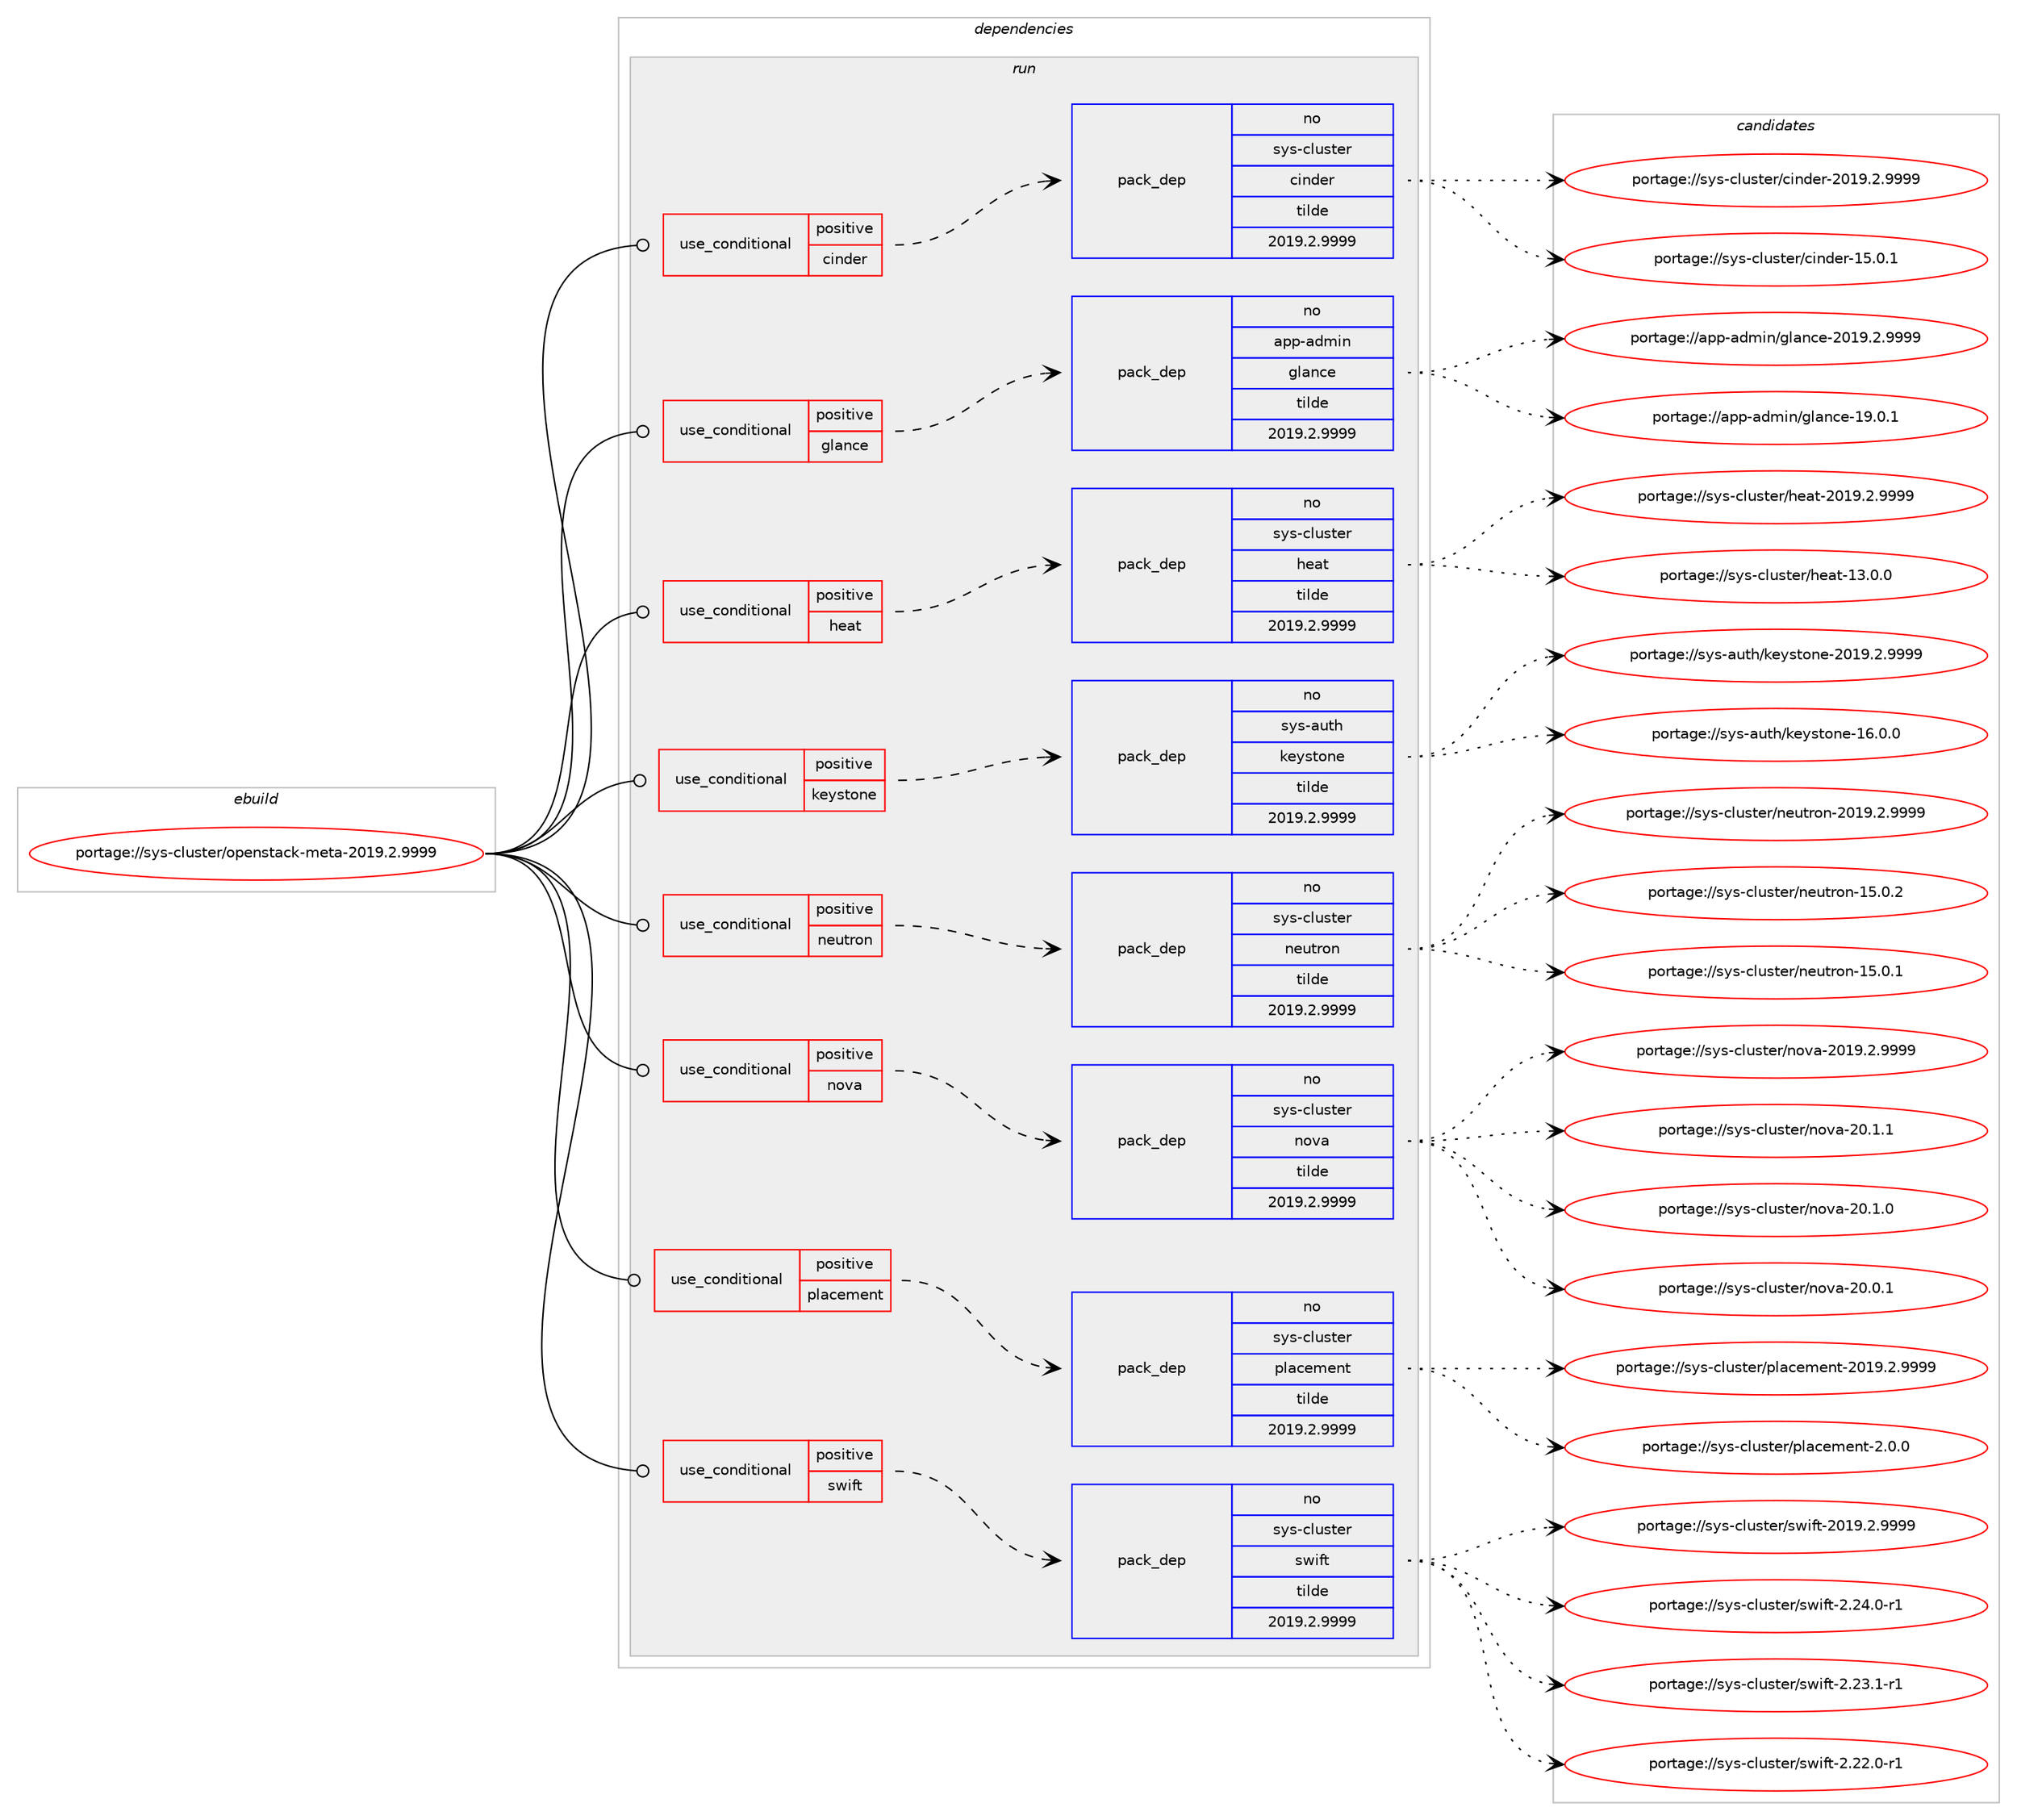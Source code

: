 digraph prolog {

# *************
# Graph options
# *************

newrank=true;
concentrate=true;
compound=true;
graph [rankdir=LR,fontname=Helvetica,fontsize=10,ranksep=1.5];#, ranksep=2.5, nodesep=0.2];
edge  [arrowhead=vee];
node  [fontname=Helvetica,fontsize=10];

# **********
# The ebuild
# **********

subgraph cluster_leftcol {
color=gray;
rank=same;
label=<<i>ebuild</i>>;
id [label="portage://sys-cluster/openstack-meta-2019.2.9999", color=red, width=4, href="../sys-cluster/openstack-meta-2019.2.9999.svg"];
}

# ****************
# The dependencies
# ****************

subgraph cluster_midcol {
color=gray;
label=<<i>dependencies</i>>;
subgraph cluster_compile {
fillcolor="#eeeeee";
style=filled;
label=<<i>compile</i>>;
}
subgraph cluster_compileandrun {
fillcolor="#eeeeee";
style=filled;
label=<<i>compile and run</i>>;
}
subgraph cluster_run {
fillcolor="#eeeeee";
style=filled;
label=<<i>run</i>>;
subgraph cond9714 {
dependency48193 [label=<<TABLE BORDER="0" CELLBORDER="1" CELLSPACING="0" CELLPADDING="4"><TR><TD ROWSPAN="3" CELLPADDING="10">use_conditional</TD></TR><TR><TD>positive</TD></TR><TR><TD>cinder</TD></TR></TABLE>>, shape=none, color=red];
subgraph pack37388 {
dependency48194 [label=<<TABLE BORDER="0" CELLBORDER="1" CELLSPACING="0" CELLPADDING="4" WIDTH="220"><TR><TD ROWSPAN="6" CELLPADDING="30">pack_dep</TD></TR><TR><TD WIDTH="110">no</TD></TR><TR><TD>sys-cluster</TD></TR><TR><TD>cinder</TD></TR><TR><TD>tilde</TD></TR><TR><TD>2019.2.9999</TD></TR></TABLE>>, shape=none, color=blue];
}
dependency48193:e -> dependency48194:w [weight=20,style="dashed",arrowhead="vee"];
}
id:e -> dependency48193:w [weight=20,style="solid",arrowhead="odot"];
subgraph cond9715 {
dependency48195 [label=<<TABLE BORDER="0" CELLBORDER="1" CELLSPACING="0" CELLPADDING="4"><TR><TD ROWSPAN="3" CELLPADDING="10">use_conditional</TD></TR><TR><TD>positive</TD></TR><TR><TD>glance</TD></TR></TABLE>>, shape=none, color=red];
subgraph pack37389 {
dependency48196 [label=<<TABLE BORDER="0" CELLBORDER="1" CELLSPACING="0" CELLPADDING="4" WIDTH="220"><TR><TD ROWSPAN="6" CELLPADDING="30">pack_dep</TD></TR><TR><TD WIDTH="110">no</TD></TR><TR><TD>app-admin</TD></TR><TR><TD>glance</TD></TR><TR><TD>tilde</TD></TR><TR><TD>2019.2.9999</TD></TR></TABLE>>, shape=none, color=blue];
}
dependency48195:e -> dependency48196:w [weight=20,style="dashed",arrowhead="vee"];
}
id:e -> dependency48195:w [weight=20,style="solid",arrowhead="odot"];
subgraph cond9716 {
dependency48197 [label=<<TABLE BORDER="0" CELLBORDER="1" CELLSPACING="0" CELLPADDING="4"><TR><TD ROWSPAN="3" CELLPADDING="10">use_conditional</TD></TR><TR><TD>positive</TD></TR><TR><TD>heat</TD></TR></TABLE>>, shape=none, color=red];
subgraph pack37390 {
dependency48198 [label=<<TABLE BORDER="0" CELLBORDER="1" CELLSPACING="0" CELLPADDING="4" WIDTH="220"><TR><TD ROWSPAN="6" CELLPADDING="30">pack_dep</TD></TR><TR><TD WIDTH="110">no</TD></TR><TR><TD>sys-cluster</TD></TR><TR><TD>heat</TD></TR><TR><TD>tilde</TD></TR><TR><TD>2019.2.9999</TD></TR></TABLE>>, shape=none, color=blue];
}
dependency48197:e -> dependency48198:w [weight=20,style="dashed",arrowhead="vee"];
}
id:e -> dependency48197:w [weight=20,style="solid",arrowhead="odot"];
subgraph cond9717 {
dependency48199 [label=<<TABLE BORDER="0" CELLBORDER="1" CELLSPACING="0" CELLPADDING="4"><TR><TD ROWSPAN="3" CELLPADDING="10">use_conditional</TD></TR><TR><TD>positive</TD></TR><TR><TD>keystone</TD></TR></TABLE>>, shape=none, color=red];
subgraph pack37391 {
dependency48200 [label=<<TABLE BORDER="0" CELLBORDER="1" CELLSPACING="0" CELLPADDING="4" WIDTH="220"><TR><TD ROWSPAN="6" CELLPADDING="30">pack_dep</TD></TR><TR><TD WIDTH="110">no</TD></TR><TR><TD>sys-auth</TD></TR><TR><TD>keystone</TD></TR><TR><TD>tilde</TD></TR><TR><TD>2019.2.9999</TD></TR></TABLE>>, shape=none, color=blue];
}
dependency48199:e -> dependency48200:w [weight=20,style="dashed",arrowhead="vee"];
}
id:e -> dependency48199:w [weight=20,style="solid",arrowhead="odot"];
subgraph cond9718 {
dependency48201 [label=<<TABLE BORDER="0" CELLBORDER="1" CELLSPACING="0" CELLPADDING="4"><TR><TD ROWSPAN="3" CELLPADDING="10">use_conditional</TD></TR><TR><TD>positive</TD></TR><TR><TD>neutron</TD></TR></TABLE>>, shape=none, color=red];
subgraph pack37392 {
dependency48202 [label=<<TABLE BORDER="0" CELLBORDER="1" CELLSPACING="0" CELLPADDING="4" WIDTH="220"><TR><TD ROWSPAN="6" CELLPADDING="30">pack_dep</TD></TR><TR><TD WIDTH="110">no</TD></TR><TR><TD>sys-cluster</TD></TR><TR><TD>neutron</TD></TR><TR><TD>tilde</TD></TR><TR><TD>2019.2.9999</TD></TR></TABLE>>, shape=none, color=blue];
}
dependency48201:e -> dependency48202:w [weight=20,style="dashed",arrowhead="vee"];
}
id:e -> dependency48201:w [weight=20,style="solid",arrowhead="odot"];
subgraph cond9719 {
dependency48203 [label=<<TABLE BORDER="0" CELLBORDER="1" CELLSPACING="0" CELLPADDING="4"><TR><TD ROWSPAN="3" CELLPADDING="10">use_conditional</TD></TR><TR><TD>positive</TD></TR><TR><TD>nova</TD></TR></TABLE>>, shape=none, color=red];
subgraph pack37393 {
dependency48204 [label=<<TABLE BORDER="0" CELLBORDER="1" CELLSPACING="0" CELLPADDING="4" WIDTH="220"><TR><TD ROWSPAN="6" CELLPADDING="30">pack_dep</TD></TR><TR><TD WIDTH="110">no</TD></TR><TR><TD>sys-cluster</TD></TR><TR><TD>nova</TD></TR><TR><TD>tilde</TD></TR><TR><TD>2019.2.9999</TD></TR></TABLE>>, shape=none, color=blue];
}
dependency48203:e -> dependency48204:w [weight=20,style="dashed",arrowhead="vee"];
}
id:e -> dependency48203:w [weight=20,style="solid",arrowhead="odot"];
subgraph cond9720 {
dependency48205 [label=<<TABLE BORDER="0" CELLBORDER="1" CELLSPACING="0" CELLPADDING="4"><TR><TD ROWSPAN="3" CELLPADDING="10">use_conditional</TD></TR><TR><TD>positive</TD></TR><TR><TD>placement</TD></TR></TABLE>>, shape=none, color=red];
subgraph pack37394 {
dependency48206 [label=<<TABLE BORDER="0" CELLBORDER="1" CELLSPACING="0" CELLPADDING="4" WIDTH="220"><TR><TD ROWSPAN="6" CELLPADDING="30">pack_dep</TD></TR><TR><TD WIDTH="110">no</TD></TR><TR><TD>sys-cluster</TD></TR><TR><TD>placement</TD></TR><TR><TD>tilde</TD></TR><TR><TD>2019.2.9999</TD></TR></TABLE>>, shape=none, color=blue];
}
dependency48205:e -> dependency48206:w [weight=20,style="dashed",arrowhead="vee"];
}
id:e -> dependency48205:w [weight=20,style="solid",arrowhead="odot"];
subgraph cond9721 {
dependency48207 [label=<<TABLE BORDER="0" CELLBORDER="1" CELLSPACING="0" CELLPADDING="4"><TR><TD ROWSPAN="3" CELLPADDING="10">use_conditional</TD></TR><TR><TD>positive</TD></TR><TR><TD>swift</TD></TR></TABLE>>, shape=none, color=red];
subgraph pack37395 {
dependency48208 [label=<<TABLE BORDER="0" CELLBORDER="1" CELLSPACING="0" CELLPADDING="4" WIDTH="220"><TR><TD ROWSPAN="6" CELLPADDING="30">pack_dep</TD></TR><TR><TD WIDTH="110">no</TD></TR><TR><TD>sys-cluster</TD></TR><TR><TD>swift</TD></TR><TR><TD>tilde</TD></TR><TR><TD>2019.2.9999</TD></TR></TABLE>>, shape=none, color=blue];
}
dependency48207:e -> dependency48208:w [weight=20,style="dashed",arrowhead="vee"];
}
id:e -> dependency48207:w [weight=20,style="solid",arrowhead="odot"];
}
}

# **************
# The candidates
# **************

subgraph cluster_choices {
rank=same;
color=gray;
label=<<i>candidates</i>>;

subgraph choice37388 {
color=black;
nodesep=1;
choice11512111545991081171151161011144799105110100101114455048495746504657575757 [label="portage://sys-cluster/cinder-2019.2.9999", color=red, width=4,href="../sys-cluster/cinder-2019.2.9999.svg"];
choice1151211154599108117115116101114479910511010010111445495346484649 [label="portage://sys-cluster/cinder-15.0.1", color=red, width=4,href="../sys-cluster/cinder-15.0.1.svg"];
dependency48194:e -> choice11512111545991081171151161011144799105110100101114455048495746504657575757:w [style=dotted,weight="100"];
dependency48194:e -> choice1151211154599108117115116101114479910511010010111445495346484649:w [style=dotted,weight="100"];
}
subgraph choice37389 {
color=black;
nodesep=1;
choice971121124597100109105110471031089711099101455048495746504657575757 [label="portage://app-admin/glance-2019.2.9999", color=red, width=4,href="../app-admin/glance-2019.2.9999.svg"];
choice97112112459710010910511047103108971109910145495746484649 [label="portage://app-admin/glance-19.0.1", color=red, width=4,href="../app-admin/glance-19.0.1.svg"];
dependency48196:e -> choice971121124597100109105110471031089711099101455048495746504657575757:w [style=dotted,weight="100"];
dependency48196:e -> choice97112112459710010910511047103108971109910145495746484649:w [style=dotted,weight="100"];
}
subgraph choice37390 {
color=black;
nodesep=1;
choice11512111545991081171151161011144710410197116455048495746504657575757 [label="portage://sys-cluster/heat-2019.2.9999", color=red, width=4,href="../sys-cluster/heat-2019.2.9999.svg"];
choice1151211154599108117115116101114471041019711645495146484648 [label="portage://sys-cluster/heat-13.0.0", color=red, width=4,href="../sys-cluster/heat-13.0.0.svg"];
dependency48198:e -> choice11512111545991081171151161011144710410197116455048495746504657575757:w [style=dotted,weight="100"];
dependency48198:e -> choice1151211154599108117115116101114471041019711645495146484648:w [style=dotted,weight="100"];
}
subgraph choice37391 {
color=black;
nodesep=1;
choice115121115459711711610447107101121115116111110101455048495746504657575757 [label="portage://sys-auth/keystone-2019.2.9999", color=red, width=4,href="../sys-auth/keystone-2019.2.9999.svg"];
choice11512111545971171161044710710112111511611111010145495446484648 [label="portage://sys-auth/keystone-16.0.0", color=red, width=4,href="../sys-auth/keystone-16.0.0.svg"];
dependency48200:e -> choice115121115459711711610447107101121115116111110101455048495746504657575757:w [style=dotted,weight="100"];
dependency48200:e -> choice11512111545971171161044710710112111511611111010145495446484648:w [style=dotted,weight="100"];
}
subgraph choice37392 {
color=black;
nodesep=1;
choice115121115459910811711511610111447110101117116114111110455048495746504657575757 [label="portage://sys-cluster/neutron-2019.2.9999", color=red, width=4,href="../sys-cluster/neutron-2019.2.9999.svg"];
choice11512111545991081171151161011144711010111711611411111045495346484650 [label="portage://sys-cluster/neutron-15.0.2", color=red, width=4,href="../sys-cluster/neutron-15.0.2.svg"];
choice11512111545991081171151161011144711010111711611411111045495346484649 [label="portage://sys-cluster/neutron-15.0.1", color=red, width=4,href="../sys-cluster/neutron-15.0.1.svg"];
dependency48202:e -> choice115121115459910811711511610111447110101117116114111110455048495746504657575757:w [style=dotted,weight="100"];
dependency48202:e -> choice11512111545991081171151161011144711010111711611411111045495346484650:w [style=dotted,weight="100"];
dependency48202:e -> choice11512111545991081171151161011144711010111711611411111045495346484649:w [style=dotted,weight="100"];
}
subgraph choice37393 {
color=black;
nodesep=1;
choice11512111545991081171151161011144711011111897455048495746504657575757 [label="portage://sys-cluster/nova-2019.2.9999", color=red, width=4,href="../sys-cluster/nova-2019.2.9999.svg"];
choice1151211154599108117115116101114471101111189745504846494649 [label="portage://sys-cluster/nova-20.1.1", color=red, width=4,href="../sys-cluster/nova-20.1.1.svg"];
choice1151211154599108117115116101114471101111189745504846494648 [label="portage://sys-cluster/nova-20.1.0", color=red, width=4,href="../sys-cluster/nova-20.1.0.svg"];
choice1151211154599108117115116101114471101111189745504846484649 [label="portage://sys-cluster/nova-20.0.1", color=red, width=4,href="../sys-cluster/nova-20.0.1.svg"];
dependency48204:e -> choice11512111545991081171151161011144711011111897455048495746504657575757:w [style=dotted,weight="100"];
dependency48204:e -> choice1151211154599108117115116101114471101111189745504846494649:w [style=dotted,weight="100"];
dependency48204:e -> choice1151211154599108117115116101114471101111189745504846494648:w [style=dotted,weight="100"];
dependency48204:e -> choice1151211154599108117115116101114471101111189745504846484649:w [style=dotted,weight="100"];
}
subgraph choice37394 {
color=black;
nodesep=1;
choice1151211154599108117115116101114471121089799101109101110116455048495746504657575757 [label="portage://sys-cluster/placement-2019.2.9999", color=red, width=4,href="../sys-cluster/placement-2019.2.9999.svg"];
choice1151211154599108117115116101114471121089799101109101110116455046484648 [label="portage://sys-cluster/placement-2.0.0", color=red, width=4,href="../sys-cluster/placement-2.0.0.svg"];
dependency48206:e -> choice1151211154599108117115116101114471121089799101109101110116455048495746504657575757:w [style=dotted,weight="100"];
dependency48206:e -> choice1151211154599108117115116101114471121089799101109101110116455046484648:w [style=dotted,weight="100"];
}
subgraph choice37395 {
color=black;
nodesep=1;
choice115121115459910811711511610111447115119105102116455048495746504657575757 [label="portage://sys-cluster/swift-2019.2.9999", color=red, width=4,href="../sys-cluster/swift-2019.2.9999.svg"];
choice115121115459910811711511610111447115119105102116455046505246484511449 [label="portage://sys-cluster/swift-2.24.0-r1", color=red, width=4,href="../sys-cluster/swift-2.24.0-r1.svg"];
choice115121115459910811711511610111447115119105102116455046505146494511449 [label="portage://sys-cluster/swift-2.23.1-r1", color=red, width=4,href="../sys-cluster/swift-2.23.1-r1.svg"];
choice115121115459910811711511610111447115119105102116455046505046484511449 [label="portage://sys-cluster/swift-2.22.0-r1", color=red, width=4,href="../sys-cluster/swift-2.22.0-r1.svg"];
dependency48208:e -> choice115121115459910811711511610111447115119105102116455048495746504657575757:w [style=dotted,weight="100"];
dependency48208:e -> choice115121115459910811711511610111447115119105102116455046505246484511449:w [style=dotted,weight="100"];
dependency48208:e -> choice115121115459910811711511610111447115119105102116455046505146494511449:w [style=dotted,weight="100"];
dependency48208:e -> choice115121115459910811711511610111447115119105102116455046505046484511449:w [style=dotted,weight="100"];
}
}

}
